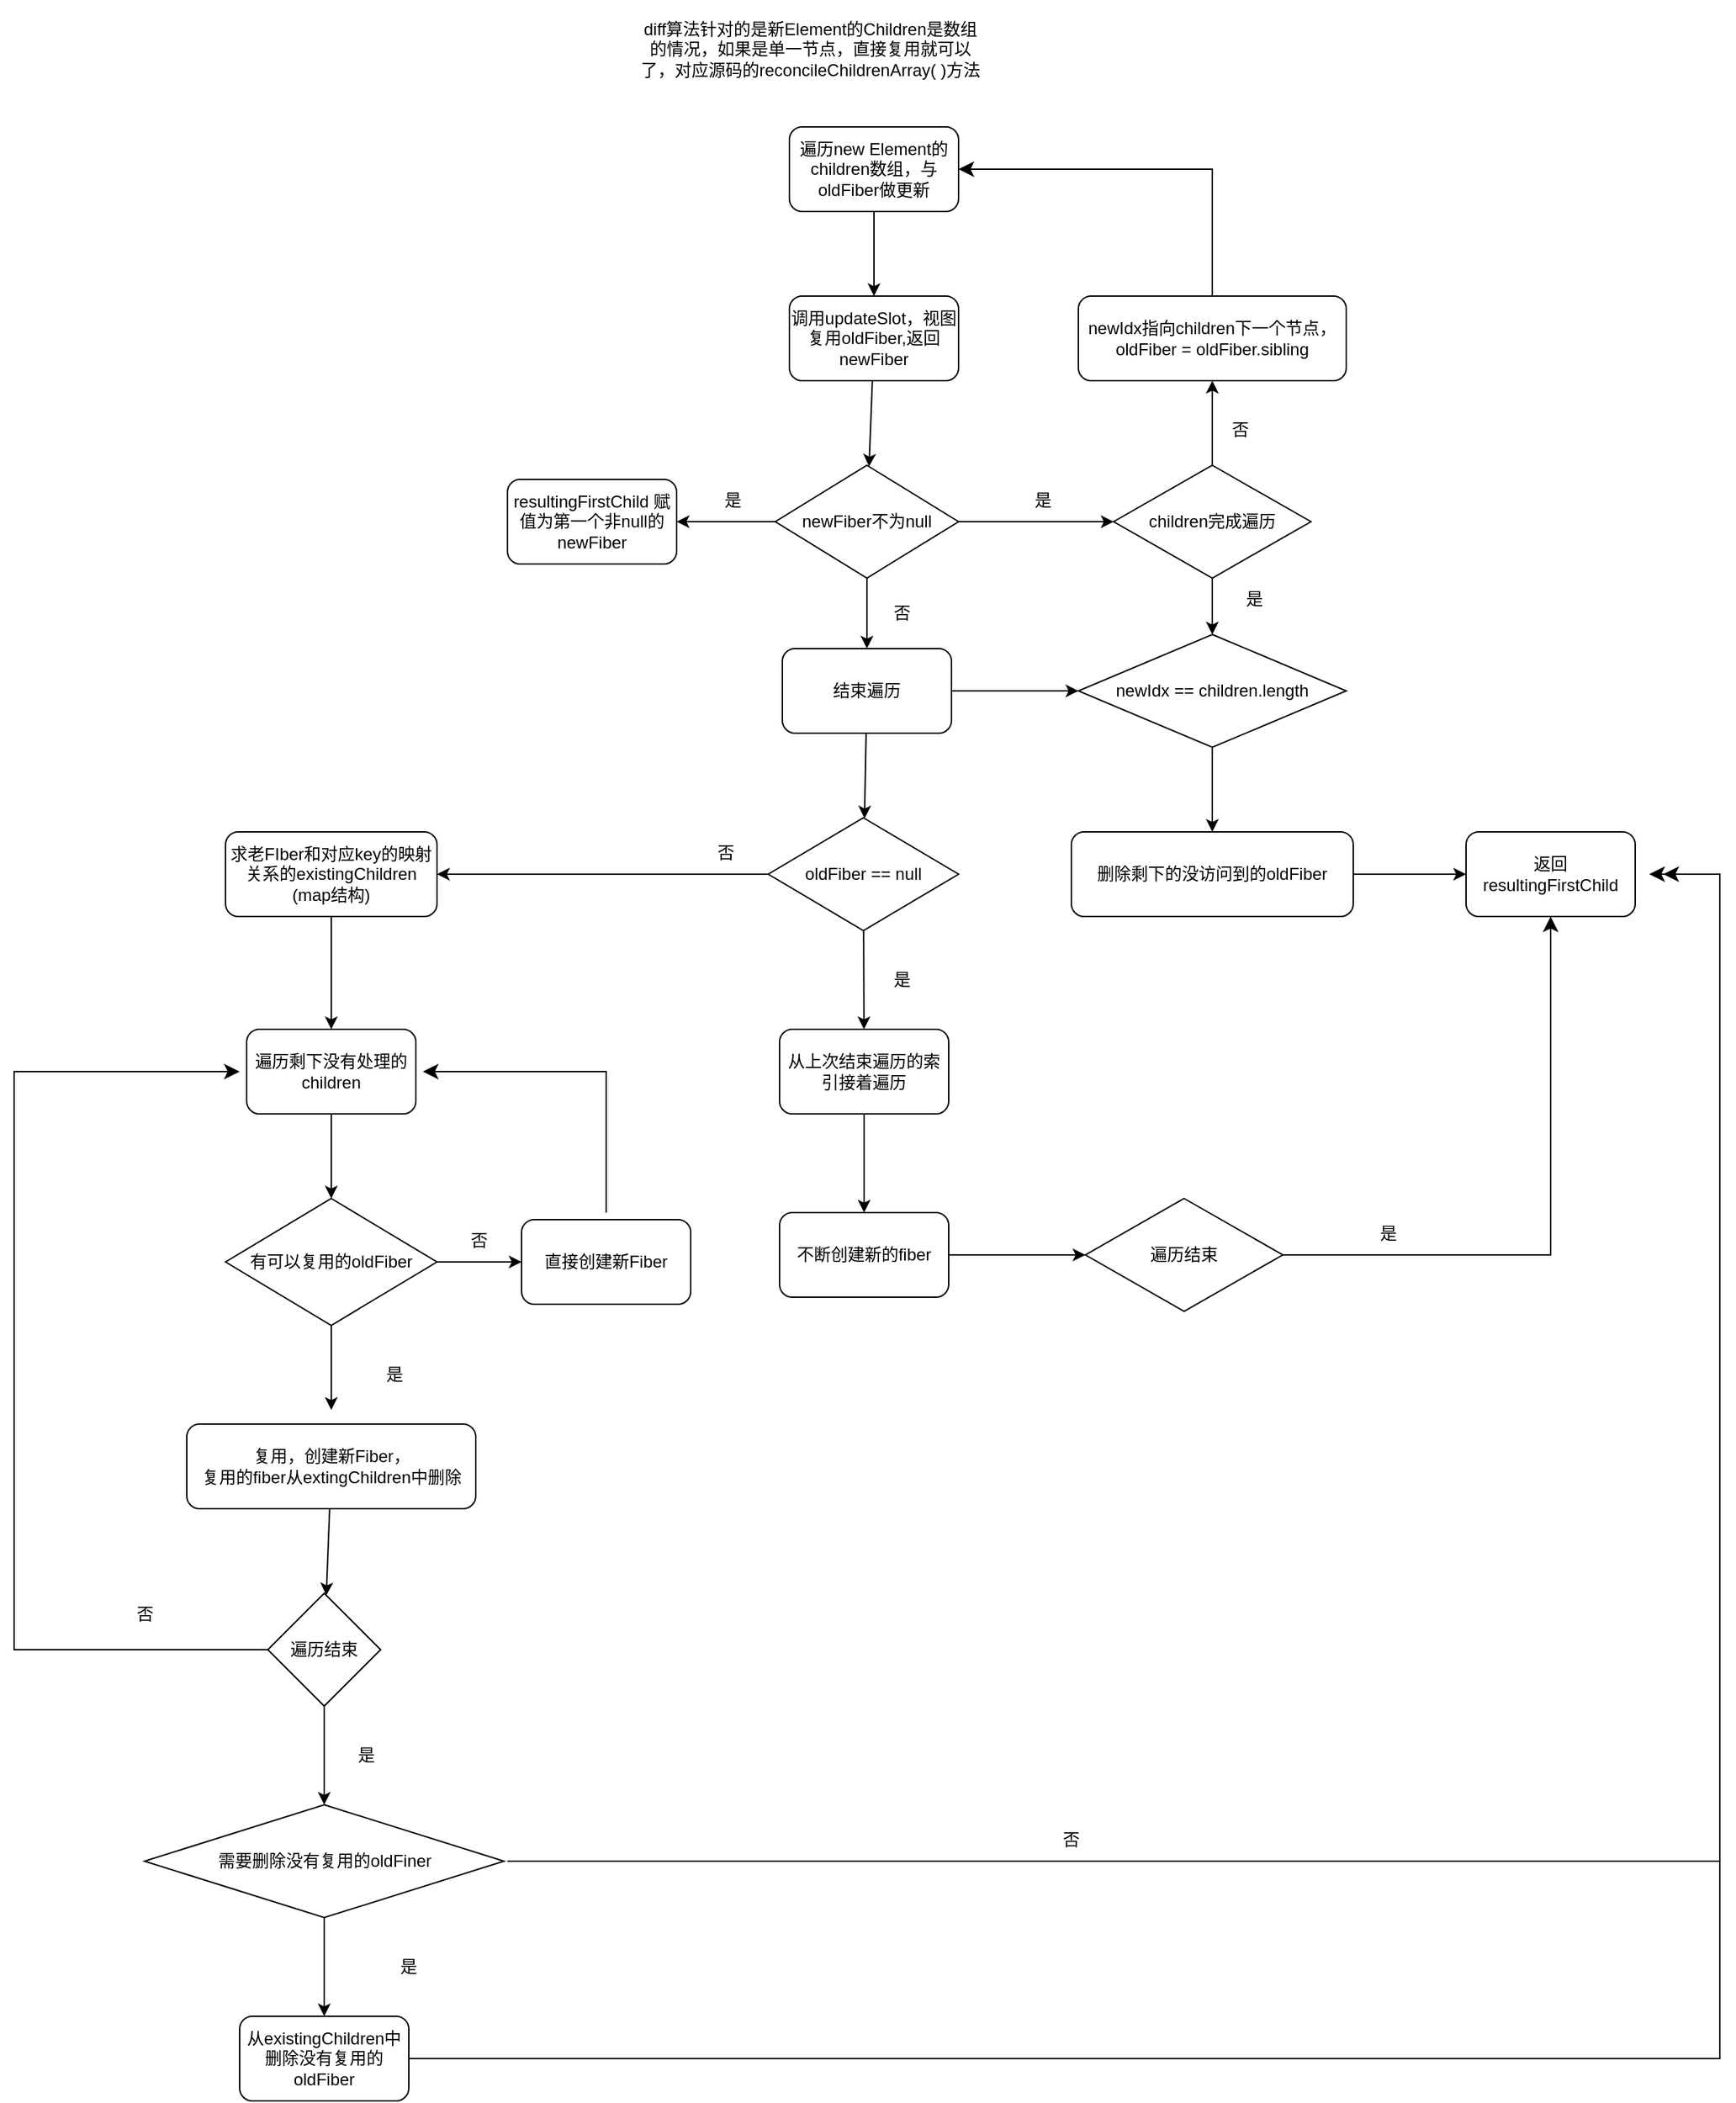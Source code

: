 <mxfile>
    <diagram id="KIaB1e6HqH-tOz8YYU-V" name="第 1 页">
        <mxGraphModel dx="2590" dy="3512" grid="1" gridSize="10" guides="1" tooltips="1" connect="1" arrows="1" fold="1" page="1" pageScale="1" pageWidth="827" pageHeight="1169" math="0" shadow="0">
            <root>
                <mxCell id="0"/>
                <mxCell id="1" parent="0"/>
                <mxCell id="2" value="diff算法针对的是新Element的Children是数组的情况，如果是单一节点，直接复用就可以了，对应源码的reconcileChildrenArray( )方法" style="text;html=1;strokeColor=none;fillColor=none;align=center;verticalAlign=middle;whiteSpace=wrap;rounded=0;" parent="1" vertex="1">
                    <mxGeometry x="20" y="-2330" width="250" height="70" as="geometry"/>
                </mxCell>
                <mxCell id="8" value="" style="edgeStyle=none;html=1;" edge="1" parent="1" source="4" target="5">
                    <mxGeometry relative="1" as="geometry"/>
                </mxCell>
                <mxCell id="4" value="遍历new Element的children数组，与oldFiber做更新" style="rounded=1;whiteSpace=wrap;html=1;" vertex="1" parent="1">
                    <mxGeometry x="130" y="-2240" width="120" height="60" as="geometry"/>
                </mxCell>
                <mxCell id="9" value="" style="edgeStyle=none;html=1;" edge="1" parent="1" source="5" target="6">
                    <mxGeometry relative="1" as="geometry"/>
                </mxCell>
                <mxCell id="5" value="调用updateSlot，视图复用oldFiber,返回newFiber" style="rounded=1;whiteSpace=wrap;html=1;" vertex="1" parent="1">
                    <mxGeometry x="130" y="-2120" width="120" height="60" as="geometry"/>
                </mxCell>
                <mxCell id="14" value="" style="edgeStyle=none;html=1;" edge="1" parent="1" source="6" target="13">
                    <mxGeometry relative="1" as="geometry"/>
                </mxCell>
                <mxCell id="18" value="" style="edgeStyle=none;html=1;" edge="1" parent="1" source="6" target="17">
                    <mxGeometry relative="1" as="geometry"/>
                </mxCell>
                <mxCell id="28" value="" style="edgeStyle=none;html=1;" edge="1" parent="1" source="6" target="27">
                    <mxGeometry relative="1" as="geometry"/>
                </mxCell>
                <mxCell id="6" value="newFiber不为null" style="rhombus;whiteSpace=wrap;html=1;" vertex="1" parent="1">
                    <mxGeometry x="120" y="-2000" width="130" height="80" as="geometry"/>
                </mxCell>
                <mxCell id="7" value="newIdx指向children下一个节点，&lt;br&gt;oldFiber = oldFiber.sibling" style="rounded=1;whiteSpace=wrap;html=1;" vertex="1" parent="1">
                    <mxGeometry x="335" y="-2120" width="190" height="60" as="geometry"/>
                </mxCell>
                <mxCell id="11" value="" style="edgeStyle=elbowEdgeStyle;elbow=vertical;endArrow=classic;html=1;curved=0;rounded=0;endSize=8;startSize=8;exitX=0.5;exitY=0;exitDx=0;exitDy=0;entryX=1;entryY=0.5;entryDx=0;entryDy=0;" edge="1" parent="1" source="7" target="4">
                    <mxGeometry width="50" height="50" relative="1" as="geometry">
                        <mxPoint x="420" y="-2120" as="sourcePoint"/>
                        <mxPoint x="270" y="-2210" as="targetPoint"/>
                        <Array as="points">
                            <mxPoint x="360" y="-2210"/>
                        </Array>
                    </mxGeometry>
                </mxCell>
                <mxCell id="12" value="是" style="text;html=1;strokeColor=none;fillColor=none;align=center;verticalAlign=middle;whiteSpace=wrap;rounded=0;" vertex="1" parent="1">
                    <mxGeometry x="280" y="-1990" width="60" height="30" as="geometry"/>
                </mxCell>
                <mxCell id="15" value="" style="edgeStyle=none;html=1;" edge="1" parent="1" source="13" target="7">
                    <mxGeometry relative="1" as="geometry"/>
                </mxCell>
                <mxCell id="24" value="" style="edgeStyle=none;html=1;" edge="1" parent="1" source="13" target="21">
                    <mxGeometry relative="1" as="geometry"/>
                </mxCell>
                <mxCell id="13" value="children完成遍历" style="rhombus;whiteSpace=wrap;html=1;" vertex="1" parent="1">
                    <mxGeometry x="360" y="-2000" width="140" height="80" as="geometry"/>
                </mxCell>
                <mxCell id="16" value="否" style="text;html=1;strokeColor=none;fillColor=none;align=center;verticalAlign=middle;whiteSpace=wrap;rounded=0;" vertex="1" parent="1">
                    <mxGeometry x="420" y="-2040" width="60" height="30" as="geometry"/>
                </mxCell>
                <mxCell id="23" value="" style="edgeStyle=none;html=1;" edge="1" parent="1" source="17" target="21">
                    <mxGeometry relative="1" as="geometry"/>
                </mxCell>
                <mxCell id="33" value="" style="edgeStyle=none;html=1;" edge="1" parent="1" source="17" target="32">
                    <mxGeometry relative="1" as="geometry"/>
                </mxCell>
                <mxCell id="17" value="结束遍历" style="rounded=1;whiteSpace=wrap;html=1;" vertex="1" parent="1">
                    <mxGeometry x="125" y="-1870" width="120" height="60" as="geometry"/>
                </mxCell>
                <mxCell id="19" value="否" style="text;html=1;strokeColor=none;fillColor=none;align=center;verticalAlign=middle;whiteSpace=wrap;rounded=0;" vertex="1" parent="1">
                    <mxGeometry x="180" y="-1910" width="60" height="30" as="geometry"/>
                </mxCell>
                <mxCell id="25" value="" style="edgeStyle=none;html=1;" edge="1" parent="1" source="21" target="22">
                    <mxGeometry relative="1" as="geometry"/>
                </mxCell>
                <mxCell id="21" value="newIdx == children.length" style="rhombus;whiteSpace=wrap;html=1;" vertex="1" parent="1">
                    <mxGeometry x="335" y="-1880" width="190" height="80" as="geometry"/>
                </mxCell>
                <mxCell id="31" value="" style="edgeStyle=none;html=1;" edge="1" parent="1" source="22" target="30">
                    <mxGeometry relative="1" as="geometry"/>
                </mxCell>
                <mxCell id="22" value="删除剩下的没访问到的oldFiber" style="rounded=1;whiteSpace=wrap;html=1;" vertex="1" parent="1">
                    <mxGeometry x="330" y="-1740" width="200" height="60" as="geometry"/>
                </mxCell>
                <mxCell id="26" value="是" style="text;html=1;strokeColor=none;fillColor=none;align=center;verticalAlign=middle;whiteSpace=wrap;rounded=0;" vertex="1" parent="1">
                    <mxGeometry x="430" y="-1920" width="60" height="30" as="geometry"/>
                </mxCell>
                <mxCell id="27" value="resultingFirstChild 赋值为第一个非null的newFiber" style="rounded=1;whiteSpace=wrap;html=1;" vertex="1" parent="1">
                    <mxGeometry x="-70" y="-1990" width="120" height="60" as="geometry"/>
                </mxCell>
                <mxCell id="29" value="是" style="text;html=1;strokeColor=none;fillColor=none;align=center;verticalAlign=middle;whiteSpace=wrap;rounded=0;" vertex="1" parent="1">
                    <mxGeometry x="60" y="-1990" width="60" height="30" as="geometry"/>
                </mxCell>
                <mxCell id="30" value="返回resultingFirstChild" style="rounded=1;whiteSpace=wrap;html=1;" vertex="1" parent="1">
                    <mxGeometry x="610" y="-1740" width="120" height="60" as="geometry"/>
                </mxCell>
                <mxCell id="35" value="" style="edgeStyle=none;html=1;" edge="1" parent="1" source="32" target="34">
                    <mxGeometry relative="1" as="geometry"/>
                </mxCell>
                <mxCell id="44" value="" style="edgeStyle=none;html=1;" edge="1" parent="1" source="32" target="43">
                    <mxGeometry relative="1" as="geometry"/>
                </mxCell>
                <mxCell id="32" value="oldFiber == null" style="rhombus;whiteSpace=wrap;html=1;" vertex="1" parent="1">
                    <mxGeometry x="115" y="-1750" width="135" height="80" as="geometry"/>
                </mxCell>
                <mxCell id="37" value="" style="edgeStyle=none;html=1;" edge="1" parent="1" source="34" target="36">
                    <mxGeometry relative="1" as="geometry"/>
                </mxCell>
                <mxCell id="34" value="从上次结束遍历的索引接着遍历" style="rounded=1;whiteSpace=wrap;html=1;" vertex="1" parent="1">
                    <mxGeometry x="123" y="-1600" width="120" height="60" as="geometry"/>
                </mxCell>
                <mxCell id="39" value="" style="edgeStyle=none;html=1;" edge="1" parent="1" source="36" target="38">
                    <mxGeometry relative="1" as="geometry"/>
                </mxCell>
                <mxCell id="36" value="不断创建新的fiber" style="rounded=1;whiteSpace=wrap;html=1;" vertex="1" parent="1">
                    <mxGeometry x="123" y="-1470" width="120" height="60" as="geometry"/>
                </mxCell>
                <mxCell id="38" value="遍历结束" style="rhombus;whiteSpace=wrap;html=1;" vertex="1" parent="1">
                    <mxGeometry x="340" y="-1480" width="140" height="80" as="geometry"/>
                </mxCell>
                <mxCell id="40" value="" style="edgeStyle=elbowEdgeStyle;elbow=vertical;endArrow=classic;html=1;curved=0;rounded=0;endSize=8;startSize=8;entryX=0.5;entryY=1;entryDx=0;entryDy=0;" edge="1" parent="1" target="30">
                    <mxGeometry width="50" height="50" relative="1" as="geometry">
                        <mxPoint x="480" y="-1440" as="sourcePoint"/>
                        <mxPoint x="530" y="-1490" as="targetPoint"/>
                        <Array as="points">
                            <mxPoint x="580" y="-1440"/>
                        </Array>
                    </mxGeometry>
                </mxCell>
                <mxCell id="41" value="是" style="text;html=1;strokeColor=none;fillColor=none;align=center;verticalAlign=middle;whiteSpace=wrap;rounded=0;" vertex="1" parent="1">
                    <mxGeometry x="525" y="-1470" width="60" height="30" as="geometry"/>
                </mxCell>
                <mxCell id="42" value="是" style="text;html=1;strokeColor=none;fillColor=none;align=center;verticalAlign=middle;whiteSpace=wrap;rounded=0;" vertex="1" parent="1">
                    <mxGeometry x="180" y="-1650" width="60" height="30" as="geometry"/>
                </mxCell>
                <mxCell id="50" value="" style="edgeStyle=none;html=1;" edge="1" parent="1" source="43" target="46">
                    <mxGeometry relative="1" as="geometry"/>
                </mxCell>
                <mxCell id="43" value="求老FIber和对应key的映射关系的existingChildren (map结构)" style="rounded=1;whiteSpace=wrap;html=1;" vertex="1" parent="1">
                    <mxGeometry x="-270" y="-1740" width="150" height="60" as="geometry"/>
                </mxCell>
                <mxCell id="45" value="否" style="text;html=1;strokeColor=none;fillColor=none;align=center;verticalAlign=middle;whiteSpace=wrap;rounded=0;" vertex="1" parent="1">
                    <mxGeometry x="55" y="-1740" width="60" height="30" as="geometry"/>
                </mxCell>
                <mxCell id="51" value="" style="edgeStyle=none;html=1;" edge="1" parent="1" source="46" target="47">
                    <mxGeometry relative="1" as="geometry"/>
                </mxCell>
                <mxCell id="46" value="遍历剩下没有处理的children" style="rounded=1;whiteSpace=wrap;html=1;" vertex="1" parent="1">
                    <mxGeometry x="-255" y="-1600" width="120" height="60" as="geometry"/>
                </mxCell>
                <mxCell id="52" value="" style="edgeStyle=none;html=1;" edge="1" parent="1" source="47">
                    <mxGeometry relative="1" as="geometry">
                        <mxPoint x="-195" y="-1330" as="targetPoint"/>
                    </mxGeometry>
                </mxCell>
                <mxCell id="53" value="" style="edgeStyle=none;html=1;" edge="1" parent="1" source="47" target="49">
                    <mxGeometry relative="1" as="geometry"/>
                </mxCell>
                <mxCell id="47" value="有可以复用的oldFiber" style="rhombus;whiteSpace=wrap;html=1;" vertex="1" parent="1">
                    <mxGeometry x="-270" y="-1480" width="150" height="90" as="geometry"/>
                </mxCell>
                <mxCell id="60" value="" style="edgeStyle=none;html=1;" edge="1" parent="1" source="48" target="59">
                    <mxGeometry relative="1" as="geometry"/>
                </mxCell>
                <mxCell id="48" value="复用，创建新Fiber，&lt;br&gt;复用的fiber从extingChildren中删除" style="rounded=1;whiteSpace=wrap;html=1;" vertex="1" parent="1">
                    <mxGeometry x="-297.5" y="-1320" width="205" height="60" as="geometry"/>
                </mxCell>
                <mxCell id="49" value="直接创建新Fiber" style="rounded=1;whiteSpace=wrap;html=1;" vertex="1" parent="1">
                    <mxGeometry x="-60" y="-1465" width="120" height="60" as="geometry"/>
                </mxCell>
                <mxCell id="54" value="是" style="text;html=1;strokeColor=none;fillColor=none;align=center;verticalAlign=middle;whiteSpace=wrap;rounded=0;" vertex="1" parent="1">
                    <mxGeometry x="-180" y="-1370" width="60" height="30" as="geometry"/>
                </mxCell>
                <mxCell id="56" value="否" style="text;html=1;strokeColor=none;fillColor=none;align=center;verticalAlign=middle;whiteSpace=wrap;rounded=0;" vertex="1" parent="1">
                    <mxGeometry x="-120" y="-1465" width="60" height="30" as="geometry"/>
                </mxCell>
                <mxCell id="57" value="" style="edgeStyle=elbowEdgeStyle;elbow=vertical;endArrow=classic;html=1;curved=0;rounded=0;endSize=8;startSize=8;" edge="1" parent="1">
                    <mxGeometry width="50" height="50" relative="1" as="geometry">
                        <mxPoint y="-1470" as="sourcePoint"/>
                        <mxPoint x="-130" y="-1570" as="targetPoint"/>
                        <Array as="points">
                            <mxPoint x="-40" y="-1570"/>
                        </Array>
                    </mxGeometry>
                </mxCell>
                <mxCell id="65" value="" style="edgeStyle=none;html=1;" edge="1" parent="1" source="59" target="64">
                    <mxGeometry relative="1" as="geometry"/>
                </mxCell>
                <mxCell id="59" value="遍历结束" style="rhombus;whiteSpace=wrap;html=1;" vertex="1" parent="1">
                    <mxGeometry x="-240" y="-1200" width="80" height="80" as="geometry"/>
                </mxCell>
                <mxCell id="62" value="" style="edgeStyle=elbowEdgeStyle;elbow=horizontal;endArrow=classic;html=1;curved=0;rounded=0;endSize=8;startSize=8;exitX=0;exitY=0.5;exitDx=0;exitDy=0;" edge="1" parent="1" source="59">
                    <mxGeometry width="50" height="50" relative="1" as="geometry">
                        <mxPoint x="-620" y="-1280" as="sourcePoint"/>
                        <mxPoint x="-260" y="-1570" as="targetPoint"/>
                        <Array as="points">
                            <mxPoint x="-420" y="-1410"/>
                        </Array>
                    </mxGeometry>
                </mxCell>
                <mxCell id="63" value="否" style="text;html=1;strokeColor=none;fillColor=none;align=center;verticalAlign=middle;whiteSpace=wrap;rounded=0;" vertex="1" parent="1">
                    <mxGeometry x="-357" y="-1200" width="60" height="30" as="geometry"/>
                </mxCell>
                <mxCell id="67" value="" style="edgeStyle=none;html=1;" edge="1" parent="1" source="64" target="66">
                    <mxGeometry relative="1" as="geometry"/>
                </mxCell>
                <mxCell id="64" value="需要删除没有复用的oldFiner" style="rhombus;whiteSpace=wrap;html=1;" vertex="1" parent="1">
                    <mxGeometry x="-327.5" y="-1050" width="255" height="80" as="geometry"/>
                </mxCell>
                <mxCell id="66" value="从existingChildren中删除没有复用的oldFiber" style="rounded=1;whiteSpace=wrap;html=1;" vertex="1" parent="1">
                    <mxGeometry x="-260" y="-900" width="120" height="60" as="geometry"/>
                </mxCell>
                <mxCell id="68" value="是" style="text;html=1;strokeColor=none;fillColor=none;align=center;verticalAlign=middle;whiteSpace=wrap;rounded=0;" vertex="1" parent="1">
                    <mxGeometry x="-170" y="-950" width="60" height="30" as="geometry"/>
                </mxCell>
                <mxCell id="69" value="是" style="text;html=1;strokeColor=none;fillColor=none;align=center;verticalAlign=middle;whiteSpace=wrap;rounded=0;" vertex="1" parent="1">
                    <mxGeometry x="-200" y="-1100" width="60" height="30" as="geometry"/>
                </mxCell>
                <mxCell id="70" value="" style="edgeStyle=elbowEdgeStyle;elbow=horizontal;endArrow=classic;html=1;curved=0;rounded=0;endSize=8;startSize=8;" edge="1" parent="1">
                    <mxGeometry width="50" height="50" relative="1" as="geometry">
                        <mxPoint x="-70" y="-1010" as="sourcePoint"/>
                        <mxPoint x="740" y="-1710" as="targetPoint"/>
                        <Array as="points">
                            <mxPoint x="790" y="-1140"/>
                        </Array>
                    </mxGeometry>
                </mxCell>
                <mxCell id="71" value="否" style="text;html=1;strokeColor=none;fillColor=none;align=center;verticalAlign=middle;whiteSpace=wrap;rounded=0;" vertex="1" parent="1">
                    <mxGeometry x="300" y="-1040" width="60" height="30" as="geometry"/>
                </mxCell>
                <mxCell id="72" value="" style="edgeStyle=elbowEdgeStyle;elbow=horizontal;endArrow=classic;html=1;curved=0;rounded=0;endSize=8;startSize=8;" edge="1" parent="1">
                    <mxGeometry width="50" height="50" relative="1" as="geometry">
                        <mxPoint x="-140" y="-870" as="sourcePoint"/>
                        <mxPoint x="750" y="-1710" as="targetPoint"/>
                        <Array as="points">
                            <mxPoint x="790" y="-1140"/>
                        </Array>
                    </mxGeometry>
                </mxCell>
            </root>
        </mxGraphModel>
    </diagram>
</mxfile>